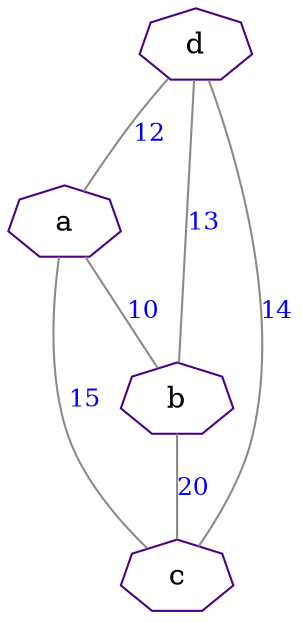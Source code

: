 graph G
{
    edge[color="gray54",fontcolor="blue",fontsize=12, len=3];
    node[color="indigo",fontsize=14, shape="septagon"];

    a -- b [label="10"];
    b -- c [label="20"];
    c -- a [label="15"];
    d -- a [label="12"];
    d -- b [label="13"];
    d -- c [label="14"];
}